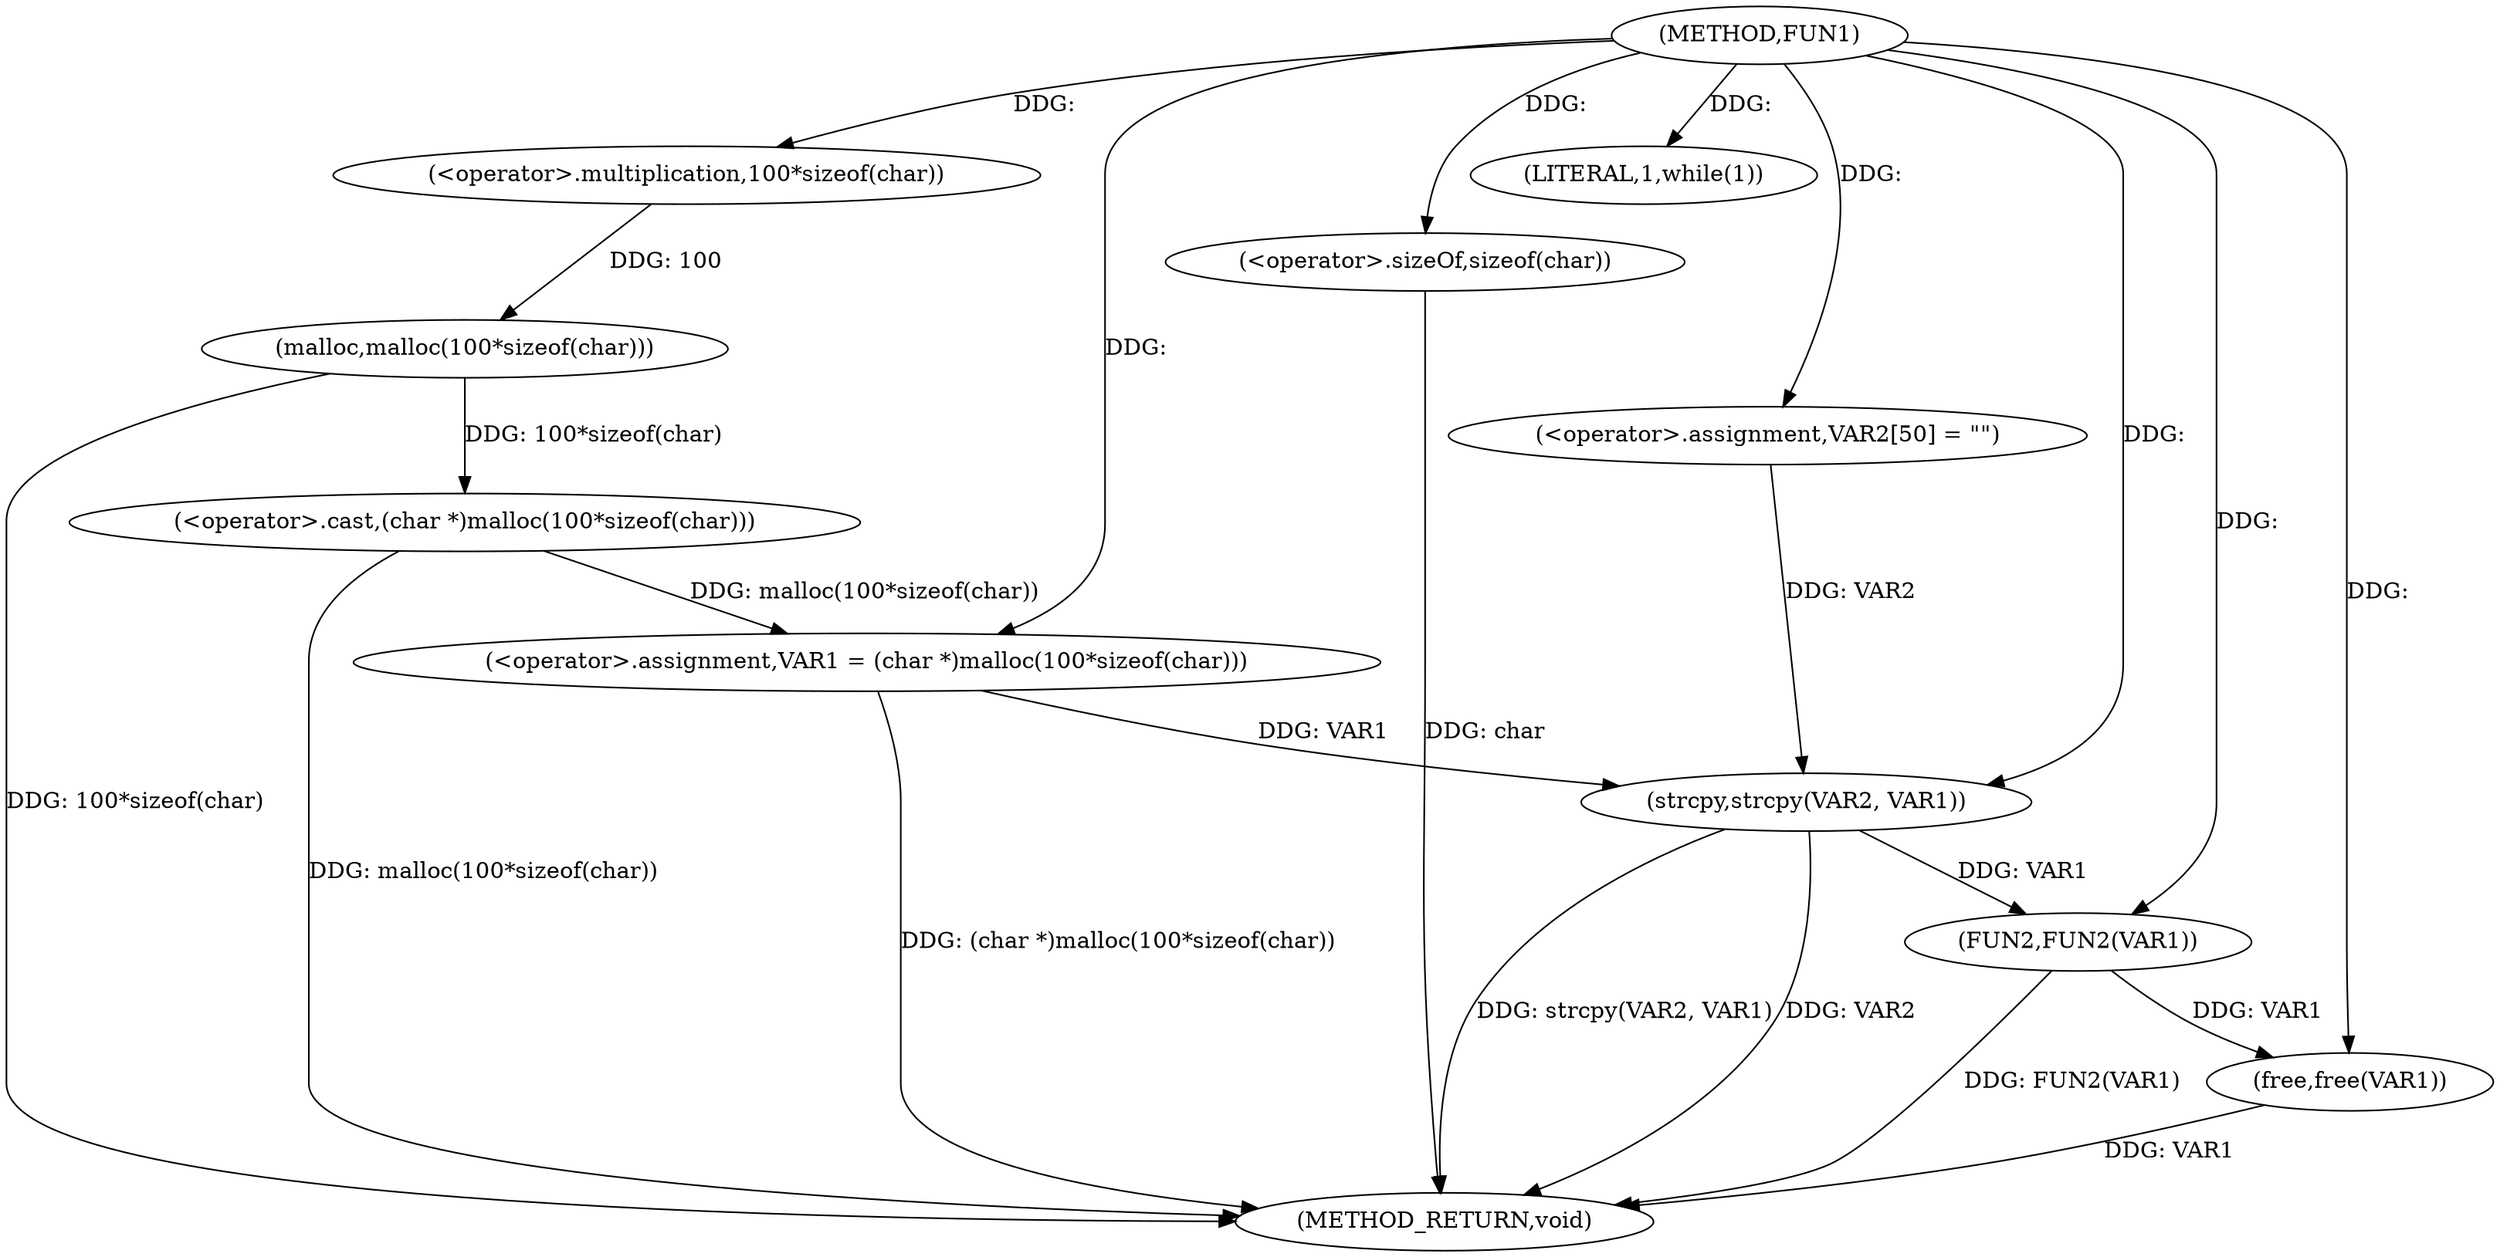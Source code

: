 digraph FUN1 {  
"1000100" [label = "(METHOD,FUN1)" ]
"1000128" [label = "(METHOD_RETURN,void)" ]
"1000103" [label = "(<operator>.assignment,VAR1 = (char *)malloc(100*sizeof(char)))" ]
"1000105" [label = "(<operator>.cast,(char *)malloc(100*sizeof(char)))" ]
"1000107" [label = "(malloc,malloc(100*sizeof(char)))" ]
"1000108" [label = "(<operator>.multiplication,100*sizeof(char))" ]
"1000110" [label = "(<operator>.sizeOf,sizeof(char))" ]
"1000113" [label = "(LITERAL,1,while(1))" ]
"1000118" [label = "(<operator>.assignment,VAR2[50] = \"\")" ]
"1000121" [label = "(strcpy,strcpy(VAR2, VAR1))" ]
"1000124" [label = "(FUN2,FUN2(VAR1))" ]
"1000126" [label = "(free,free(VAR1))" ]
  "1000107" -> "1000128"  [ label = "DDG: 100*sizeof(char)"] 
  "1000105" -> "1000128"  [ label = "DDG: malloc(100*sizeof(char))"] 
  "1000103" -> "1000128"  [ label = "DDG: (char *)malloc(100*sizeof(char))"] 
  "1000121" -> "1000128"  [ label = "DDG: strcpy(VAR2, VAR1)"] 
  "1000126" -> "1000128"  [ label = "DDG: VAR1"] 
  "1000121" -> "1000128"  [ label = "DDG: VAR2"] 
  "1000110" -> "1000128"  [ label = "DDG: char"] 
  "1000124" -> "1000128"  [ label = "DDG: FUN2(VAR1)"] 
  "1000105" -> "1000103"  [ label = "DDG: malloc(100*sizeof(char))"] 
  "1000100" -> "1000103"  [ label = "DDG: "] 
  "1000107" -> "1000105"  [ label = "DDG: 100*sizeof(char)"] 
  "1000108" -> "1000107"  [ label = "DDG: 100"] 
  "1000100" -> "1000108"  [ label = "DDG: "] 
  "1000100" -> "1000110"  [ label = "DDG: "] 
  "1000100" -> "1000113"  [ label = "DDG: "] 
  "1000100" -> "1000118"  [ label = "DDG: "] 
  "1000118" -> "1000121"  [ label = "DDG: VAR2"] 
  "1000100" -> "1000121"  [ label = "DDG: "] 
  "1000103" -> "1000121"  [ label = "DDG: VAR1"] 
  "1000121" -> "1000124"  [ label = "DDG: VAR1"] 
  "1000100" -> "1000124"  [ label = "DDG: "] 
  "1000124" -> "1000126"  [ label = "DDG: VAR1"] 
  "1000100" -> "1000126"  [ label = "DDG: "] 
}
